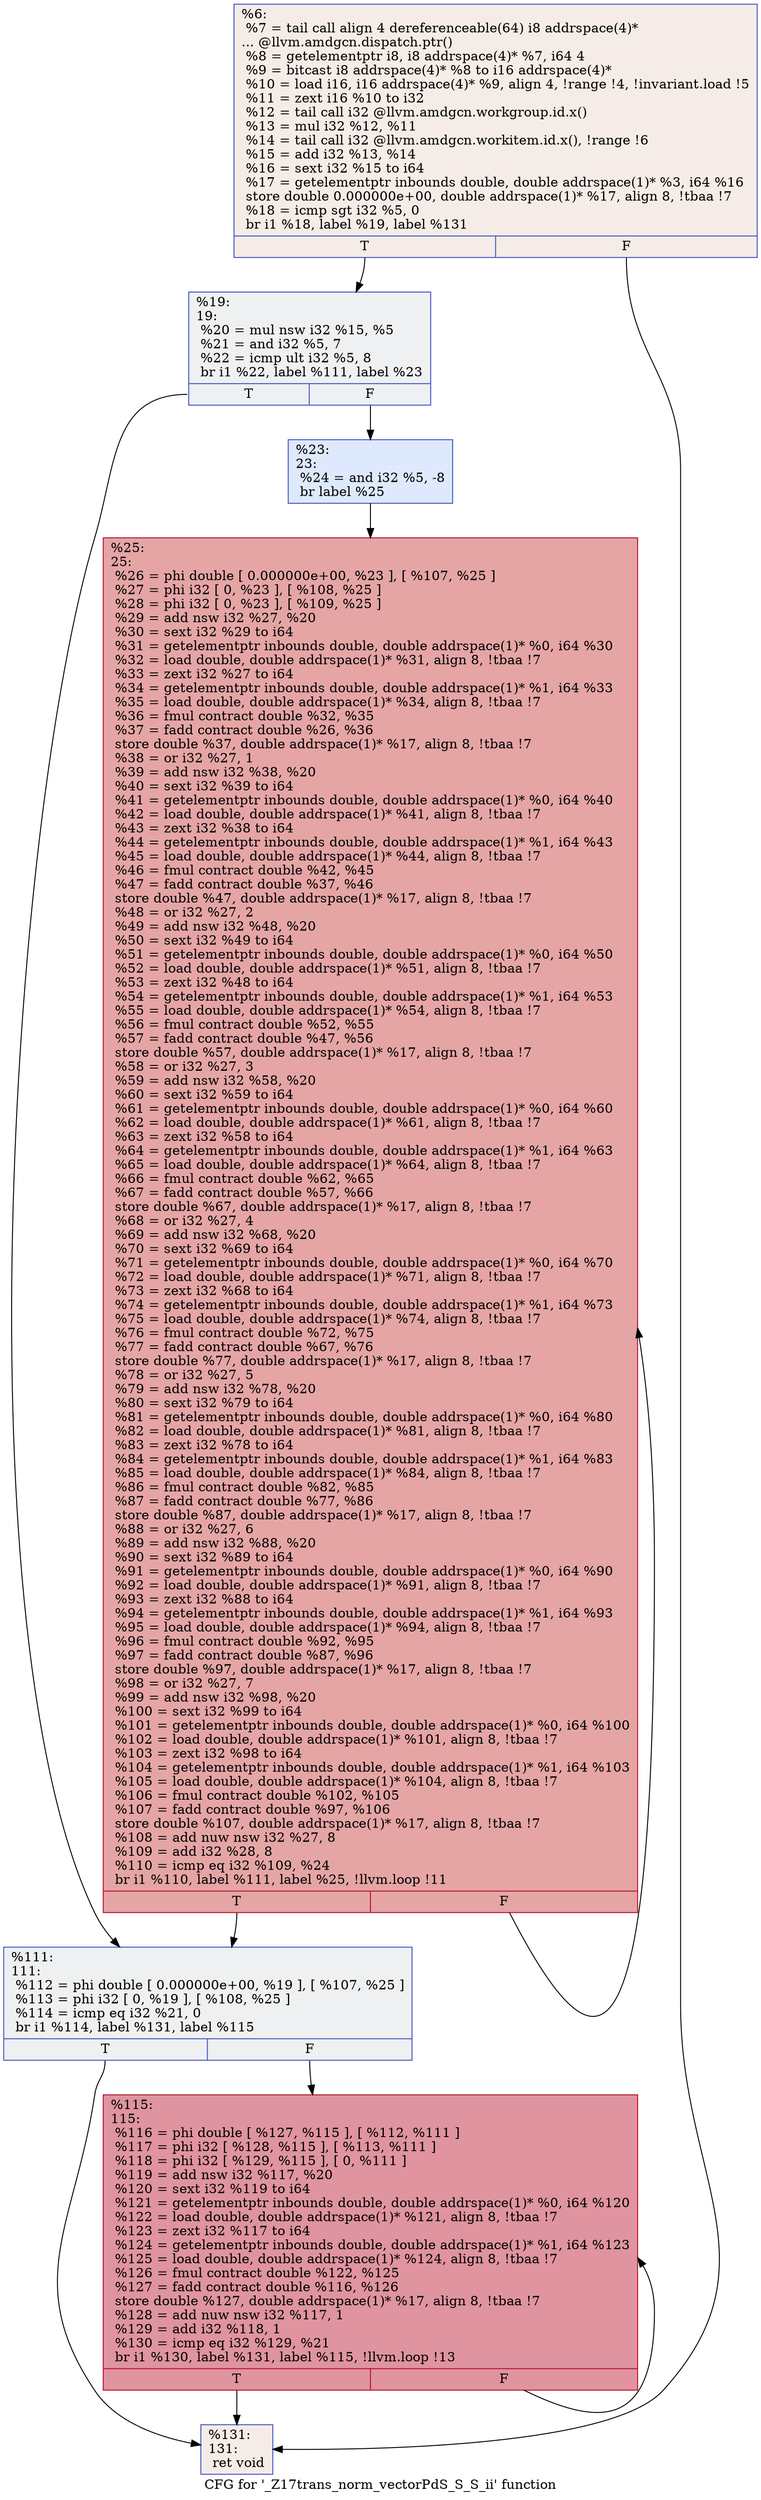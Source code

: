 digraph "CFG for '_Z17trans_norm_vectorPdS_S_S_ii' function" {
	label="CFG for '_Z17trans_norm_vectorPdS_S_S_ii' function";

	Node0x59b9820 [shape=record,color="#3d50c3ff", style=filled, fillcolor="#ead5c970",label="{%6:\l  %7 = tail call align 4 dereferenceable(64) i8 addrspace(4)*\l... @llvm.amdgcn.dispatch.ptr()\l  %8 = getelementptr i8, i8 addrspace(4)* %7, i64 4\l  %9 = bitcast i8 addrspace(4)* %8 to i16 addrspace(4)*\l  %10 = load i16, i16 addrspace(4)* %9, align 4, !range !4, !invariant.load !5\l  %11 = zext i16 %10 to i32\l  %12 = tail call i32 @llvm.amdgcn.workgroup.id.x()\l  %13 = mul i32 %12, %11\l  %14 = tail call i32 @llvm.amdgcn.workitem.id.x(), !range !6\l  %15 = add i32 %13, %14\l  %16 = sext i32 %15 to i64\l  %17 = getelementptr inbounds double, double addrspace(1)* %3, i64 %16\l  store double 0.000000e+00, double addrspace(1)* %17, align 8, !tbaa !7\l  %18 = icmp sgt i32 %5, 0\l  br i1 %18, label %19, label %131\l|{<s0>T|<s1>F}}"];
	Node0x59b9820:s0 -> Node0x59bc4a0;
	Node0x59b9820:s1 -> Node0x59bc530;
	Node0x59bc4a0 [shape=record,color="#3d50c3ff", style=filled, fillcolor="#d9dce170",label="{%19:\l19:                                               \l  %20 = mul nsw i32 %15, %5\l  %21 = and i32 %5, 7\l  %22 = icmp ult i32 %5, 8\l  br i1 %22, label %111, label %23\l|{<s0>T|<s1>F}}"];
	Node0x59bc4a0:s0 -> Node0x59bc880;
	Node0x59bc4a0:s1 -> Node0x59bc8d0;
	Node0x59bc8d0 [shape=record,color="#3d50c3ff", style=filled, fillcolor="#b5cdfa70",label="{%23:\l23:                                               \l  %24 = and i32 %5, -8\l  br label %25\l}"];
	Node0x59bc8d0 -> Node0x59bcad0;
	Node0x59bcad0 [shape=record,color="#b70d28ff", style=filled, fillcolor="#c5333470",label="{%25:\l25:                                               \l  %26 = phi double [ 0.000000e+00, %23 ], [ %107, %25 ]\l  %27 = phi i32 [ 0, %23 ], [ %108, %25 ]\l  %28 = phi i32 [ 0, %23 ], [ %109, %25 ]\l  %29 = add nsw i32 %27, %20\l  %30 = sext i32 %29 to i64\l  %31 = getelementptr inbounds double, double addrspace(1)* %0, i64 %30\l  %32 = load double, double addrspace(1)* %31, align 8, !tbaa !7\l  %33 = zext i32 %27 to i64\l  %34 = getelementptr inbounds double, double addrspace(1)* %1, i64 %33\l  %35 = load double, double addrspace(1)* %34, align 8, !tbaa !7\l  %36 = fmul contract double %32, %35\l  %37 = fadd contract double %26, %36\l  store double %37, double addrspace(1)* %17, align 8, !tbaa !7\l  %38 = or i32 %27, 1\l  %39 = add nsw i32 %38, %20\l  %40 = sext i32 %39 to i64\l  %41 = getelementptr inbounds double, double addrspace(1)* %0, i64 %40\l  %42 = load double, double addrspace(1)* %41, align 8, !tbaa !7\l  %43 = zext i32 %38 to i64\l  %44 = getelementptr inbounds double, double addrspace(1)* %1, i64 %43\l  %45 = load double, double addrspace(1)* %44, align 8, !tbaa !7\l  %46 = fmul contract double %42, %45\l  %47 = fadd contract double %37, %46\l  store double %47, double addrspace(1)* %17, align 8, !tbaa !7\l  %48 = or i32 %27, 2\l  %49 = add nsw i32 %48, %20\l  %50 = sext i32 %49 to i64\l  %51 = getelementptr inbounds double, double addrspace(1)* %0, i64 %50\l  %52 = load double, double addrspace(1)* %51, align 8, !tbaa !7\l  %53 = zext i32 %48 to i64\l  %54 = getelementptr inbounds double, double addrspace(1)* %1, i64 %53\l  %55 = load double, double addrspace(1)* %54, align 8, !tbaa !7\l  %56 = fmul contract double %52, %55\l  %57 = fadd contract double %47, %56\l  store double %57, double addrspace(1)* %17, align 8, !tbaa !7\l  %58 = or i32 %27, 3\l  %59 = add nsw i32 %58, %20\l  %60 = sext i32 %59 to i64\l  %61 = getelementptr inbounds double, double addrspace(1)* %0, i64 %60\l  %62 = load double, double addrspace(1)* %61, align 8, !tbaa !7\l  %63 = zext i32 %58 to i64\l  %64 = getelementptr inbounds double, double addrspace(1)* %1, i64 %63\l  %65 = load double, double addrspace(1)* %64, align 8, !tbaa !7\l  %66 = fmul contract double %62, %65\l  %67 = fadd contract double %57, %66\l  store double %67, double addrspace(1)* %17, align 8, !tbaa !7\l  %68 = or i32 %27, 4\l  %69 = add nsw i32 %68, %20\l  %70 = sext i32 %69 to i64\l  %71 = getelementptr inbounds double, double addrspace(1)* %0, i64 %70\l  %72 = load double, double addrspace(1)* %71, align 8, !tbaa !7\l  %73 = zext i32 %68 to i64\l  %74 = getelementptr inbounds double, double addrspace(1)* %1, i64 %73\l  %75 = load double, double addrspace(1)* %74, align 8, !tbaa !7\l  %76 = fmul contract double %72, %75\l  %77 = fadd contract double %67, %76\l  store double %77, double addrspace(1)* %17, align 8, !tbaa !7\l  %78 = or i32 %27, 5\l  %79 = add nsw i32 %78, %20\l  %80 = sext i32 %79 to i64\l  %81 = getelementptr inbounds double, double addrspace(1)* %0, i64 %80\l  %82 = load double, double addrspace(1)* %81, align 8, !tbaa !7\l  %83 = zext i32 %78 to i64\l  %84 = getelementptr inbounds double, double addrspace(1)* %1, i64 %83\l  %85 = load double, double addrspace(1)* %84, align 8, !tbaa !7\l  %86 = fmul contract double %82, %85\l  %87 = fadd contract double %77, %86\l  store double %87, double addrspace(1)* %17, align 8, !tbaa !7\l  %88 = or i32 %27, 6\l  %89 = add nsw i32 %88, %20\l  %90 = sext i32 %89 to i64\l  %91 = getelementptr inbounds double, double addrspace(1)* %0, i64 %90\l  %92 = load double, double addrspace(1)* %91, align 8, !tbaa !7\l  %93 = zext i32 %88 to i64\l  %94 = getelementptr inbounds double, double addrspace(1)* %1, i64 %93\l  %95 = load double, double addrspace(1)* %94, align 8, !tbaa !7\l  %96 = fmul contract double %92, %95\l  %97 = fadd contract double %87, %96\l  store double %97, double addrspace(1)* %17, align 8, !tbaa !7\l  %98 = or i32 %27, 7\l  %99 = add nsw i32 %98, %20\l  %100 = sext i32 %99 to i64\l  %101 = getelementptr inbounds double, double addrspace(1)* %0, i64 %100\l  %102 = load double, double addrspace(1)* %101, align 8, !tbaa !7\l  %103 = zext i32 %98 to i64\l  %104 = getelementptr inbounds double, double addrspace(1)* %1, i64 %103\l  %105 = load double, double addrspace(1)* %104, align 8, !tbaa !7\l  %106 = fmul contract double %102, %105\l  %107 = fadd contract double %97, %106\l  store double %107, double addrspace(1)* %17, align 8, !tbaa !7\l  %108 = add nuw nsw i32 %27, 8\l  %109 = add i32 %28, 8\l  %110 = icmp eq i32 %109, %24\l  br i1 %110, label %111, label %25, !llvm.loop !11\l|{<s0>T|<s1>F}}"];
	Node0x59bcad0:s0 -> Node0x59bc880;
	Node0x59bcad0:s1 -> Node0x59bcad0;
	Node0x59bc880 [shape=record,color="#3d50c3ff", style=filled, fillcolor="#d9dce170",label="{%111:\l111:                                              \l  %112 = phi double [ 0.000000e+00, %19 ], [ %107, %25 ]\l  %113 = phi i32 [ 0, %19 ], [ %108, %25 ]\l  %114 = icmp eq i32 %21, 0\l  br i1 %114, label %131, label %115\l|{<s0>T|<s1>F}}"];
	Node0x59bc880:s0 -> Node0x59bc530;
	Node0x59bc880:s1 -> Node0x59c0be0;
	Node0x59c0be0 [shape=record,color="#b70d28ff", style=filled, fillcolor="#b70d2870",label="{%115:\l115:                                              \l  %116 = phi double [ %127, %115 ], [ %112, %111 ]\l  %117 = phi i32 [ %128, %115 ], [ %113, %111 ]\l  %118 = phi i32 [ %129, %115 ], [ 0, %111 ]\l  %119 = add nsw i32 %117, %20\l  %120 = sext i32 %119 to i64\l  %121 = getelementptr inbounds double, double addrspace(1)* %0, i64 %120\l  %122 = load double, double addrspace(1)* %121, align 8, !tbaa !7\l  %123 = zext i32 %117 to i64\l  %124 = getelementptr inbounds double, double addrspace(1)* %1, i64 %123\l  %125 = load double, double addrspace(1)* %124, align 8, !tbaa !7\l  %126 = fmul contract double %122, %125\l  %127 = fadd contract double %116, %126\l  store double %127, double addrspace(1)* %17, align 8, !tbaa !7\l  %128 = add nuw nsw i32 %117, 1\l  %129 = add i32 %118, 1\l  %130 = icmp eq i32 %129, %21\l  br i1 %130, label %131, label %115, !llvm.loop !13\l|{<s0>T|<s1>F}}"];
	Node0x59c0be0:s0 -> Node0x59bc530;
	Node0x59c0be0:s1 -> Node0x59c0be0;
	Node0x59bc530 [shape=record,color="#3d50c3ff", style=filled, fillcolor="#ead5c970",label="{%131:\l131:                                              \l  ret void\l}"];
}
